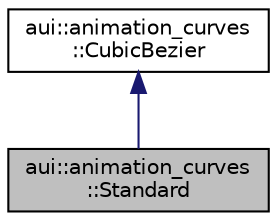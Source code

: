 digraph "aui::animation_curves::Standard"
{
 // LATEX_PDF_SIZE
  edge [fontname="Helvetica",fontsize="10",labelfontname="Helvetica",labelfontsize="10"];
  node [fontname="Helvetica",fontsize="10",shape=record];
  Node1 [label="aui::animation_curves\l::Standard",height=0.2,width=0.4,color="black", fillcolor="grey75", style="filled", fontcolor="black",tooltip=" "];
  Node2 -> Node1 [dir="back",color="midnightblue",fontsize="10",style="solid",fontname="Helvetica"];
  Node2 [label="aui::animation_curves\l::CubicBezier",height=0.2,width=0.4,color="black", fillcolor="white", style="filled",URL="$classaui_1_1animation__curves_1_1CubicBezier.html",tooltip=" "];
}
